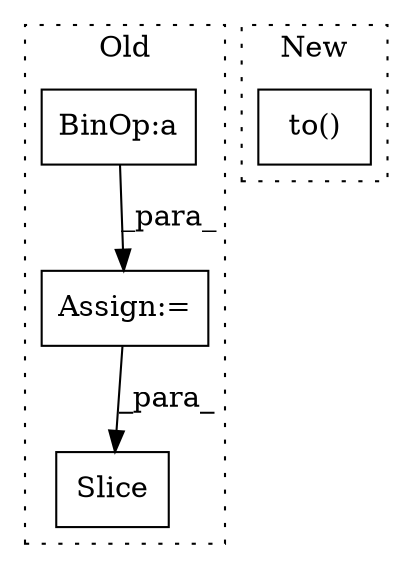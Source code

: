 digraph G {
subgraph cluster0 {
1 [label="Slice" a="80" s="396" l="10" shape="box"];
3 [label="Assign:=" a="68" s="296" l="3" shape="box"];
4 [label="BinOp:a" a="82" s="304" l="3" shape="box"];
label = "Old";
style="dotted";
}
subgraph cluster1 {
2 [label="to()" a="75" s="570,605" l="25,1" shape="box"];
label = "New";
style="dotted";
}
3 -> 1 [label="_para_"];
4 -> 3 [label="_para_"];
}